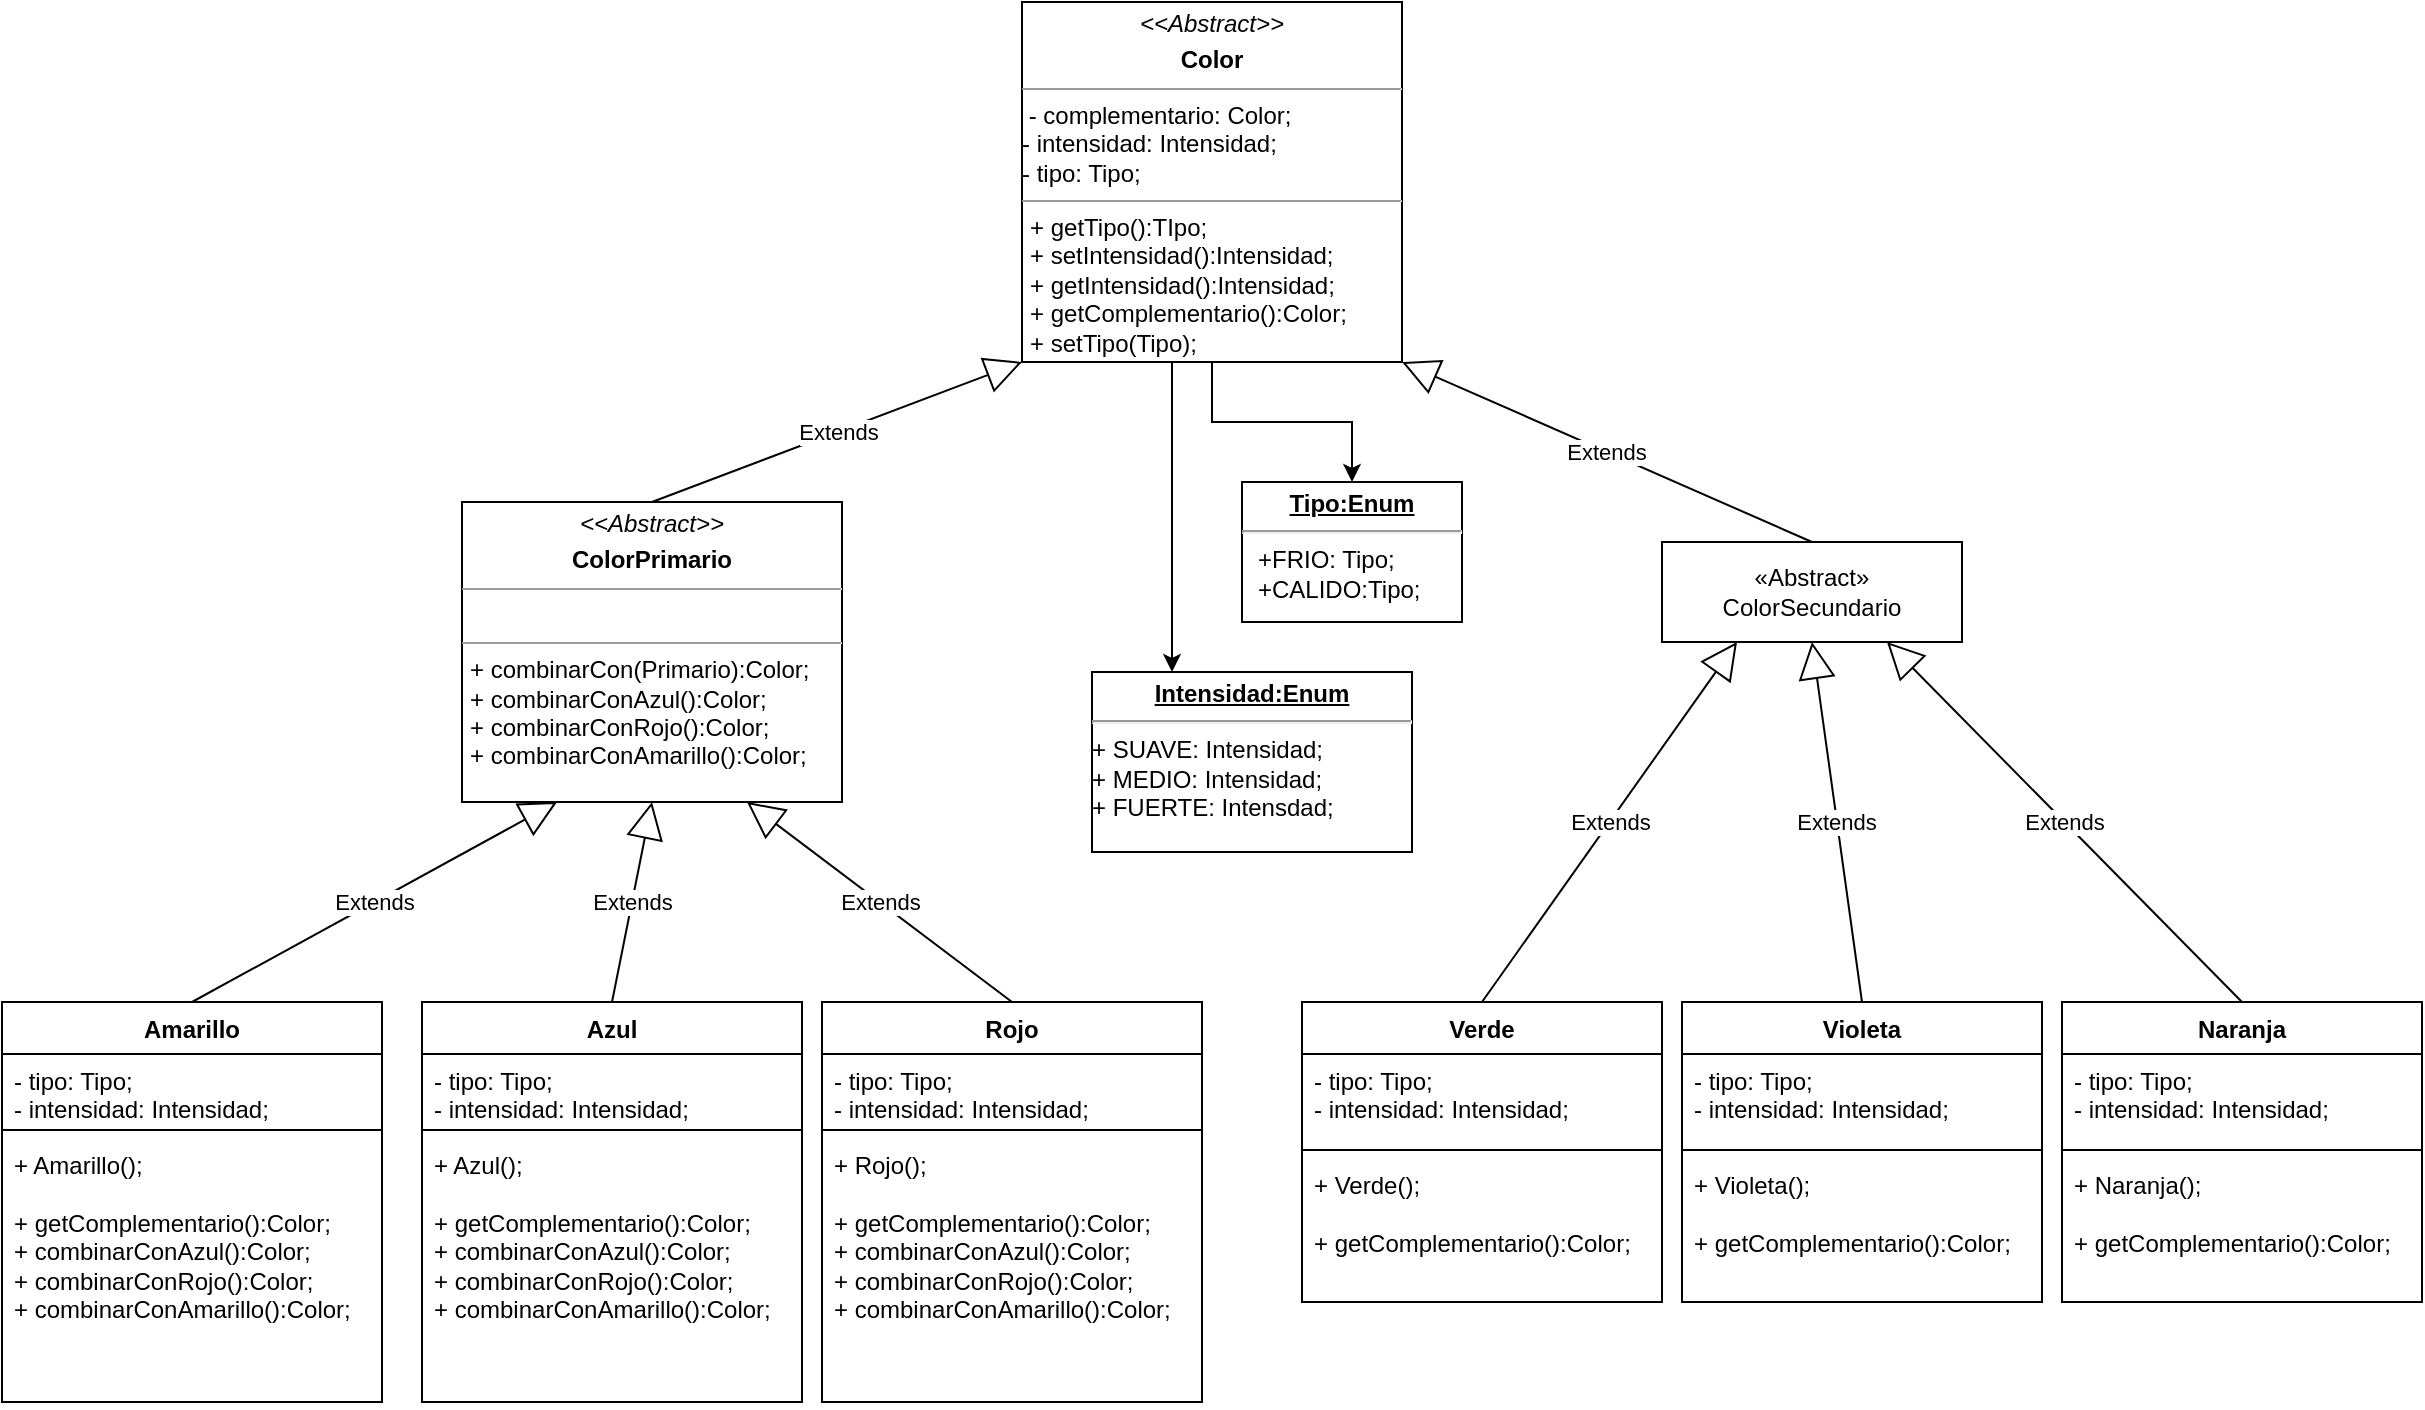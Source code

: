 <mxfile version="23.1.6" type="github">
  <diagram name="Page-1" id="pyghuf_CWXDMgK_pi5fP">
    <mxGraphModel dx="2028" dy="1053" grid="1" gridSize="10" guides="1" tooltips="1" connect="1" arrows="1" fold="1" page="1" pageScale="1" pageWidth="1100" pageHeight="850" math="0" shadow="0">
      <root>
        <mxCell id="0" />
        <mxCell id="1" parent="0" />
        <mxCell id="8REWzd8MuH-BiJDe0KrL-76" value="" style="edgeStyle=orthogonalEdgeStyle;rounded=0;orthogonalLoop=1;jettySize=auto;html=1;" edge="1" parent="1" source="8REWzd8MuH-BiJDe0KrL-38" target="8REWzd8MuH-BiJDe0KrL-66">
          <mxGeometry relative="1" as="geometry" />
        </mxCell>
        <mxCell id="8REWzd8MuH-BiJDe0KrL-77" style="edgeStyle=orthogonalEdgeStyle;rounded=0;orthogonalLoop=1;jettySize=auto;html=1;entryX=0.25;entryY=0;entryDx=0;entryDy=0;" edge="1" parent="1" source="8REWzd8MuH-BiJDe0KrL-38" target="8REWzd8MuH-BiJDe0KrL-67">
          <mxGeometry relative="1" as="geometry">
            <Array as="points">
              <mxPoint x="1065" y="300" />
              <mxPoint x="1065" y="300" />
            </Array>
          </mxGeometry>
        </mxCell>
        <mxCell id="8REWzd8MuH-BiJDe0KrL-38" value="&lt;p style=&quot;margin:0px;margin-top:4px;text-align:center;&quot;&gt;&lt;i&gt;&amp;lt;&amp;lt;Abstract&amp;gt;&amp;gt;&lt;/i&gt;&lt;/p&gt;&lt;p style=&quot;margin:0px;margin-top:4px;text-align:center;&quot;&gt;&lt;b&gt;Color&lt;/b&gt;&lt;br&gt;&lt;/p&gt;&lt;hr size=&quot;1&quot;&gt;&amp;nbsp;- complementario: Color;&lt;br&gt;- intensidad: Intensidad;&lt;br&gt;- tipo: Tipo;&lt;br&gt;&lt;hr size=&quot;1&quot;&gt;&lt;p style=&quot;margin:0px;margin-left:4px;&quot;&gt;+ getTipo():TIpo;&lt;br&gt;+ setIntensidad():Intensidad;&lt;br&gt;+ getIntensidad():Intensidad;&lt;br&gt;+ getComplementario():Color;&lt;/p&gt;&lt;p style=&quot;margin:0px;margin-left:4px;&quot;&gt;+ setTipo(Tipo);&lt;br&gt;&lt;/p&gt;" style="verticalAlign=top;align=left;overflow=fill;html=1;whiteSpace=wrap;" vertex="1" parent="1">
          <mxGeometry x="990" y="60" width="190" height="180" as="geometry" />
        </mxCell>
        <mxCell id="8REWzd8MuH-BiJDe0KrL-39" value="«Abstract»&lt;br&gt;ColorSecundario" style="html=1;dropTarget=0;whiteSpace=wrap;" vertex="1" parent="1">
          <mxGeometry x="1310" y="330" width="150" height="50" as="geometry" />
        </mxCell>
        <mxCell id="8REWzd8MuH-BiJDe0KrL-41" value="&lt;p style=&quot;margin:0px;margin-top:4px;text-align:center;&quot;&gt;&lt;i&gt;&amp;lt;&amp;lt;Abstract&amp;gt;&amp;gt;&lt;/i&gt;&lt;b&gt;&lt;br&gt;&lt;/b&gt;&lt;/p&gt;&lt;p style=&quot;margin:0px;margin-top:4px;text-align:center;&quot;&gt;&lt;b&gt;ColorPrimario&lt;/b&gt;&lt;br&gt;&lt;/p&gt;&lt;hr size=&quot;1&quot;&gt;&lt;br&gt;&lt;hr size=&quot;1&quot;&gt;&lt;p style=&quot;margin:0px;margin-left:4px;&quot;&gt;+ combinarCon(Primario):Color;&lt;br&gt;+ combinarConAzul():Color;&lt;br&gt;+ combinarConRojo():Color;&lt;br&gt;+ combinarConAmarillo():Color;&lt;/p&gt;" style="verticalAlign=top;align=left;overflow=fill;html=1;whiteSpace=wrap;" vertex="1" parent="1">
          <mxGeometry x="710" y="310" width="190" height="150" as="geometry" />
        </mxCell>
        <mxCell id="8REWzd8MuH-BiJDe0KrL-42" value="Amarillo" style="swimlane;fontStyle=1;align=center;verticalAlign=top;childLayout=stackLayout;horizontal=1;startSize=26;horizontalStack=0;resizeParent=1;resizeParentMax=0;resizeLast=0;collapsible=1;marginBottom=0;whiteSpace=wrap;html=1;" vertex="1" parent="1">
          <mxGeometry x="480" y="560" width="190" height="200" as="geometry" />
        </mxCell>
        <mxCell id="8REWzd8MuH-BiJDe0KrL-43" value="- tipo: Tipo;&lt;br&gt;- intensidad: Intensidad;" style="text;strokeColor=none;fillColor=none;align=left;verticalAlign=top;spacingLeft=4;spacingRight=4;overflow=hidden;rotatable=0;points=[[0,0.5],[1,0.5]];portConstraint=eastwest;whiteSpace=wrap;html=1;" vertex="1" parent="8REWzd8MuH-BiJDe0KrL-42">
          <mxGeometry y="26" width="190" height="34" as="geometry" />
        </mxCell>
        <mxCell id="8REWzd8MuH-BiJDe0KrL-44" value="" style="line;strokeWidth=1;fillColor=none;align=left;verticalAlign=middle;spacingTop=-1;spacingLeft=3;spacingRight=3;rotatable=0;labelPosition=right;points=[];portConstraint=eastwest;strokeColor=inherit;" vertex="1" parent="8REWzd8MuH-BiJDe0KrL-42">
          <mxGeometry y="60" width="190" height="8" as="geometry" />
        </mxCell>
        <mxCell id="8REWzd8MuH-BiJDe0KrL-45" value="+ Amarillo();&lt;br&gt;&lt;br&gt;+ getComplementario():Color;&lt;br&gt;+ combinarConAzul():Color;&lt;br&gt;+ combinarConRojo():Color;&lt;br&gt;+ combinarConAmarillo():Color;" style="text;strokeColor=none;fillColor=none;align=left;verticalAlign=top;spacingLeft=4;spacingRight=4;overflow=hidden;rotatable=0;points=[[0,0.5],[1,0.5]];portConstraint=eastwest;whiteSpace=wrap;html=1;" vertex="1" parent="8REWzd8MuH-BiJDe0KrL-42">
          <mxGeometry y="68" width="190" height="132" as="geometry" />
        </mxCell>
        <mxCell id="8REWzd8MuH-BiJDe0KrL-46" value="Azul" style="swimlane;fontStyle=1;align=center;verticalAlign=top;childLayout=stackLayout;horizontal=1;startSize=26;horizontalStack=0;resizeParent=1;resizeParentMax=0;resizeLast=0;collapsible=1;marginBottom=0;whiteSpace=wrap;html=1;" vertex="1" parent="1">
          <mxGeometry x="690" y="560" width="190" height="200" as="geometry" />
        </mxCell>
        <mxCell id="8REWzd8MuH-BiJDe0KrL-47" value="- tipo: Tipo;&lt;br&gt;- intensidad: Intensidad;" style="text;strokeColor=none;fillColor=none;align=left;verticalAlign=top;spacingLeft=4;spacingRight=4;overflow=hidden;rotatable=0;points=[[0,0.5],[1,0.5]];portConstraint=eastwest;whiteSpace=wrap;html=1;" vertex="1" parent="8REWzd8MuH-BiJDe0KrL-46">
          <mxGeometry y="26" width="190" height="34" as="geometry" />
        </mxCell>
        <mxCell id="8REWzd8MuH-BiJDe0KrL-48" value="" style="line;strokeWidth=1;fillColor=none;align=left;verticalAlign=middle;spacingTop=-1;spacingLeft=3;spacingRight=3;rotatable=0;labelPosition=right;points=[];portConstraint=eastwest;strokeColor=inherit;" vertex="1" parent="8REWzd8MuH-BiJDe0KrL-46">
          <mxGeometry y="60" width="190" height="8" as="geometry" />
        </mxCell>
        <mxCell id="8REWzd8MuH-BiJDe0KrL-49" value="+ Azul();&lt;br&gt;&lt;br&gt;+ getComplementario():Color;&lt;br&gt;+ combinarConAzul():Color;&lt;br&gt;+ combinarConRojo():Color;&lt;br&gt;+ combinarConAmarillo():Color;" style="text;strokeColor=none;fillColor=none;align=left;verticalAlign=top;spacingLeft=4;spacingRight=4;overflow=hidden;rotatable=0;points=[[0,0.5],[1,0.5]];portConstraint=eastwest;whiteSpace=wrap;html=1;" vertex="1" parent="8REWzd8MuH-BiJDe0KrL-46">
          <mxGeometry y="68" width="190" height="132" as="geometry" />
        </mxCell>
        <mxCell id="8REWzd8MuH-BiJDe0KrL-50" value="Rojo" style="swimlane;fontStyle=1;align=center;verticalAlign=top;childLayout=stackLayout;horizontal=1;startSize=26;horizontalStack=0;resizeParent=1;resizeParentMax=0;resizeLast=0;collapsible=1;marginBottom=0;whiteSpace=wrap;html=1;" vertex="1" parent="1">
          <mxGeometry x="890" y="560" width="190" height="200" as="geometry" />
        </mxCell>
        <mxCell id="8REWzd8MuH-BiJDe0KrL-51" value="- tipo: Tipo;&lt;br&gt;- intensidad: Intensidad;" style="text;strokeColor=none;fillColor=none;align=left;verticalAlign=top;spacingLeft=4;spacingRight=4;overflow=hidden;rotatable=0;points=[[0,0.5],[1,0.5]];portConstraint=eastwest;whiteSpace=wrap;html=1;" vertex="1" parent="8REWzd8MuH-BiJDe0KrL-50">
          <mxGeometry y="26" width="190" height="34" as="geometry" />
        </mxCell>
        <mxCell id="8REWzd8MuH-BiJDe0KrL-52" value="" style="line;strokeWidth=1;fillColor=none;align=left;verticalAlign=middle;spacingTop=-1;spacingLeft=3;spacingRight=3;rotatable=0;labelPosition=right;points=[];portConstraint=eastwest;strokeColor=inherit;" vertex="1" parent="8REWzd8MuH-BiJDe0KrL-50">
          <mxGeometry y="60" width="190" height="8" as="geometry" />
        </mxCell>
        <mxCell id="8REWzd8MuH-BiJDe0KrL-53" value="+ Rojo();&lt;br&gt;&lt;br&gt;+ getComplementario():Color;&lt;br&gt;+ combinarConAzul():Color;&lt;br&gt;+ combinarConRojo():Color;&lt;br&gt;+ combinarConAmarillo():Color;" style="text;strokeColor=none;fillColor=none;align=left;verticalAlign=top;spacingLeft=4;spacingRight=4;overflow=hidden;rotatable=0;points=[[0,0.5],[1,0.5]];portConstraint=eastwest;whiteSpace=wrap;html=1;" vertex="1" parent="8REWzd8MuH-BiJDe0KrL-50">
          <mxGeometry y="68" width="190" height="132" as="geometry" />
        </mxCell>
        <mxCell id="8REWzd8MuH-BiJDe0KrL-54" value="Verde" style="swimlane;fontStyle=1;align=center;verticalAlign=top;childLayout=stackLayout;horizontal=1;startSize=26;horizontalStack=0;resizeParent=1;resizeParentMax=0;resizeLast=0;collapsible=1;marginBottom=0;whiteSpace=wrap;html=1;" vertex="1" parent="1">
          <mxGeometry x="1130" y="560" width="180" height="150" as="geometry" />
        </mxCell>
        <mxCell id="8REWzd8MuH-BiJDe0KrL-55" value="- tipo: Tipo;&lt;br&gt;- intensidad: Intensidad;" style="text;strokeColor=none;fillColor=none;align=left;verticalAlign=top;spacingLeft=4;spacingRight=4;overflow=hidden;rotatable=0;points=[[0,0.5],[1,0.5]];portConstraint=eastwest;whiteSpace=wrap;html=1;" vertex="1" parent="8REWzd8MuH-BiJDe0KrL-54">
          <mxGeometry y="26" width="180" height="44" as="geometry" />
        </mxCell>
        <mxCell id="8REWzd8MuH-BiJDe0KrL-56" value="" style="line;strokeWidth=1;fillColor=none;align=left;verticalAlign=middle;spacingTop=-1;spacingLeft=3;spacingRight=3;rotatable=0;labelPosition=right;points=[];portConstraint=eastwest;strokeColor=inherit;" vertex="1" parent="8REWzd8MuH-BiJDe0KrL-54">
          <mxGeometry y="70" width="180" height="8" as="geometry" />
        </mxCell>
        <mxCell id="8REWzd8MuH-BiJDe0KrL-57" value="+ Verde();&lt;br&gt;&lt;br&gt;+ getComplementario():Color;" style="text;strokeColor=none;fillColor=none;align=left;verticalAlign=top;spacingLeft=4;spacingRight=4;overflow=hidden;rotatable=0;points=[[0,0.5],[1,0.5]];portConstraint=eastwest;whiteSpace=wrap;html=1;" vertex="1" parent="8REWzd8MuH-BiJDe0KrL-54">
          <mxGeometry y="78" width="180" height="72" as="geometry" />
        </mxCell>
        <mxCell id="8REWzd8MuH-BiJDe0KrL-58" value="Violeta" style="swimlane;fontStyle=1;align=center;verticalAlign=top;childLayout=stackLayout;horizontal=1;startSize=26;horizontalStack=0;resizeParent=1;resizeParentMax=0;resizeLast=0;collapsible=1;marginBottom=0;whiteSpace=wrap;html=1;" vertex="1" parent="1">
          <mxGeometry x="1320" y="560" width="180" height="150" as="geometry" />
        </mxCell>
        <mxCell id="8REWzd8MuH-BiJDe0KrL-59" value="- tipo: Tipo;&lt;br&gt;- intensidad: Intensidad;" style="text;strokeColor=none;fillColor=none;align=left;verticalAlign=top;spacingLeft=4;spacingRight=4;overflow=hidden;rotatable=0;points=[[0,0.5],[1,0.5]];portConstraint=eastwest;whiteSpace=wrap;html=1;" vertex="1" parent="8REWzd8MuH-BiJDe0KrL-58">
          <mxGeometry y="26" width="180" height="44" as="geometry" />
        </mxCell>
        <mxCell id="8REWzd8MuH-BiJDe0KrL-60" value="" style="line;strokeWidth=1;fillColor=none;align=left;verticalAlign=middle;spacingTop=-1;spacingLeft=3;spacingRight=3;rotatable=0;labelPosition=right;points=[];portConstraint=eastwest;strokeColor=inherit;" vertex="1" parent="8REWzd8MuH-BiJDe0KrL-58">
          <mxGeometry y="70" width="180" height="8" as="geometry" />
        </mxCell>
        <mxCell id="8REWzd8MuH-BiJDe0KrL-61" value="+ Violeta();&lt;br&gt;&lt;br&gt;+ getComplementario():Color;" style="text;strokeColor=none;fillColor=none;align=left;verticalAlign=top;spacingLeft=4;spacingRight=4;overflow=hidden;rotatable=0;points=[[0,0.5],[1,0.5]];portConstraint=eastwest;whiteSpace=wrap;html=1;" vertex="1" parent="8REWzd8MuH-BiJDe0KrL-58">
          <mxGeometry y="78" width="180" height="72" as="geometry" />
        </mxCell>
        <mxCell id="8REWzd8MuH-BiJDe0KrL-62" value="Naranja" style="swimlane;fontStyle=1;align=center;verticalAlign=top;childLayout=stackLayout;horizontal=1;startSize=26;horizontalStack=0;resizeParent=1;resizeParentMax=0;resizeLast=0;collapsible=1;marginBottom=0;whiteSpace=wrap;html=1;" vertex="1" parent="1">
          <mxGeometry x="1510" y="560" width="180" height="150" as="geometry" />
        </mxCell>
        <mxCell id="8REWzd8MuH-BiJDe0KrL-63" value="- tipo: Tipo;&lt;br&gt;- intensidad: Intensidad;" style="text;strokeColor=none;fillColor=none;align=left;verticalAlign=top;spacingLeft=4;spacingRight=4;overflow=hidden;rotatable=0;points=[[0,0.5],[1,0.5]];portConstraint=eastwest;whiteSpace=wrap;html=1;" vertex="1" parent="8REWzd8MuH-BiJDe0KrL-62">
          <mxGeometry y="26" width="180" height="44" as="geometry" />
        </mxCell>
        <mxCell id="8REWzd8MuH-BiJDe0KrL-64" value="" style="line;strokeWidth=1;fillColor=none;align=left;verticalAlign=middle;spacingTop=-1;spacingLeft=3;spacingRight=3;rotatable=0;labelPosition=right;points=[];portConstraint=eastwest;strokeColor=inherit;" vertex="1" parent="8REWzd8MuH-BiJDe0KrL-62">
          <mxGeometry y="70" width="180" height="8" as="geometry" />
        </mxCell>
        <mxCell id="8REWzd8MuH-BiJDe0KrL-65" value="+ Naranja();&lt;br&gt;&lt;br&gt;+ getComplementario():Color;" style="text;strokeColor=none;fillColor=none;align=left;verticalAlign=top;spacingLeft=4;spacingRight=4;overflow=hidden;rotatable=0;points=[[0,0.5],[1,0.5]];portConstraint=eastwest;whiteSpace=wrap;html=1;" vertex="1" parent="8REWzd8MuH-BiJDe0KrL-62">
          <mxGeometry y="78" width="180" height="72" as="geometry" />
        </mxCell>
        <mxCell id="8REWzd8MuH-BiJDe0KrL-66" value="&lt;p style=&quot;margin:0px;margin-top:4px;text-align:center;text-decoration:underline;&quot;&gt;&lt;b&gt;Tipo:Enum&lt;/b&gt;&lt;/p&gt;&lt;hr&gt;&lt;p style=&quot;margin:0px;margin-left:8px;&quot;&gt;+FRIO: Tipo;&lt;/p&gt;&lt;p style=&quot;margin:0px;margin-left:8px;&quot;&gt;+CALIDO:Tipo;&lt;br&gt;&lt;/p&gt;" style="verticalAlign=top;align=left;overflow=fill;html=1;whiteSpace=wrap;" vertex="1" parent="1">
          <mxGeometry x="1100" y="300" width="110" height="70" as="geometry" />
        </mxCell>
        <mxCell id="8REWzd8MuH-BiJDe0KrL-67" value="&lt;p style=&quot;margin:0px;margin-top:4px;text-align:center;text-decoration:underline;&quot;&gt;&lt;b&gt;Intensidad:Enum&lt;/b&gt;&lt;/p&gt;&lt;hr&gt;+ SUAVE: Intensidad;&lt;br&gt;+ MEDIO: Intensidad;&lt;br&gt;+ FUERTE: Intensdad;&lt;div&gt;&lt;br/&gt;&lt;/div&gt;" style="verticalAlign=top;align=left;overflow=fill;html=1;whiteSpace=wrap;" vertex="1" parent="1">
          <mxGeometry x="1025" y="395" width="160" height="90" as="geometry" />
        </mxCell>
        <mxCell id="8REWzd8MuH-BiJDe0KrL-68" value="Extends" style="endArrow=block;endSize=16;endFill=0;html=1;rounded=0;entryX=0.5;entryY=1;entryDx=0;entryDy=0;exitX=0.5;exitY=0;exitDx=0;exitDy=0;" edge="1" parent="1" source="8REWzd8MuH-BiJDe0KrL-58" target="8REWzd8MuH-BiJDe0KrL-39">
          <mxGeometry width="160" relative="1" as="geometry">
            <mxPoint x="1310" y="450" as="sourcePoint" />
            <mxPoint x="1470" y="450" as="targetPoint" />
          </mxGeometry>
        </mxCell>
        <mxCell id="8REWzd8MuH-BiJDe0KrL-69" value="Extends" style="endArrow=block;endSize=16;endFill=0;html=1;rounded=0;entryX=0.25;entryY=1;entryDx=0;entryDy=0;exitX=0.5;exitY=0;exitDx=0;exitDy=0;" edge="1" parent="1" source="8REWzd8MuH-BiJDe0KrL-54" target="8REWzd8MuH-BiJDe0KrL-39">
          <mxGeometry width="160" relative="1" as="geometry">
            <mxPoint x="1320" y="460" as="sourcePoint" />
            <mxPoint x="1480" y="460" as="targetPoint" />
          </mxGeometry>
        </mxCell>
        <mxCell id="8REWzd8MuH-BiJDe0KrL-70" value="Extends" style="endArrow=block;endSize=16;endFill=0;html=1;rounded=0;entryX=0.75;entryY=1;entryDx=0;entryDy=0;exitX=0.5;exitY=0;exitDx=0;exitDy=0;" edge="1" parent="1" source="8REWzd8MuH-BiJDe0KrL-62" target="8REWzd8MuH-BiJDe0KrL-39">
          <mxGeometry width="160" relative="1" as="geometry">
            <mxPoint x="1330" y="470" as="sourcePoint" />
            <mxPoint x="1490" y="470" as="targetPoint" />
          </mxGeometry>
        </mxCell>
        <mxCell id="8REWzd8MuH-BiJDe0KrL-71" value="Extends" style="endArrow=block;endSize=16;endFill=0;html=1;rounded=0;entryX=0.75;entryY=1;entryDx=0;entryDy=0;exitX=0.5;exitY=0;exitDx=0;exitDy=0;" edge="1" parent="1" source="8REWzd8MuH-BiJDe0KrL-50" target="8REWzd8MuH-BiJDe0KrL-41">
          <mxGeometry width="160" relative="1" as="geometry">
            <mxPoint x="800" y="500" as="sourcePoint" />
            <mxPoint x="960" y="500" as="targetPoint" />
          </mxGeometry>
        </mxCell>
        <mxCell id="8REWzd8MuH-BiJDe0KrL-72" value="Extends" style="endArrow=block;endSize=16;endFill=0;html=1;rounded=0;entryX=0.25;entryY=1;entryDx=0;entryDy=0;exitX=0.5;exitY=0;exitDx=0;exitDy=0;" edge="1" parent="1" source="8REWzd8MuH-BiJDe0KrL-42" target="8REWzd8MuH-BiJDe0KrL-41">
          <mxGeometry width="160" relative="1" as="geometry">
            <mxPoint x="480" y="410" as="sourcePoint" />
            <mxPoint x="640" y="410" as="targetPoint" />
          </mxGeometry>
        </mxCell>
        <mxCell id="8REWzd8MuH-BiJDe0KrL-73" value="Extends" style="endArrow=block;endSize=16;endFill=0;html=1;rounded=0;entryX=0.5;entryY=1;entryDx=0;entryDy=0;exitX=0.5;exitY=0;exitDx=0;exitDy=0;" edge="1" parent="1" source="8REWzd8MuH-BiJDe0KrL-46" target="8REWzd8MuH-BiJDe0KrL-41">
          <mxGeometry width="160" relative="1" as="geometry">
            <mxPoint x="420" y="450" as="sourcePoint" />
            <mxPoint x="580" y="450" as="targetPoint" />
          </mxGeometry>
        </mxCell>
        <mxCell id="8REWzd8MuH-BiJDe0KrL-74" value="Extends" style="endArrow=block;endSize=16;endFill=0;html=1;rounded=0;entryX=0;entryY=1;entryDx=0;entryDy=0;exitX=0.5;exitY=0;exitDx=0;exitDy=0;" edge="1" parent="1" source="8REWzd8MuH-BiJDe0KrL-41" target="8REWzd8MuH-BiJDe0KrL-38">
          <mxGeometry width="160" relative="1" as="geometry">
            <mxPoint x="750" y="240" as="sourcePoint" />
            <mxPoint x="910" y="240" as="targetPoint" />
          </mxGeometry>
        </mxCell>
        <mxCell id="8REWzd8MuH-BiJDe0KrL-75" value="Extends" style="endArrow=block;endSize=16;endFill=0;html=1;rounded=0;entryX=1;entryY=1;entryDx=0;entryDy=0;exitX=0.5;exitY=0;exitDx=0;exitDy=0;" edge="1" parent="1" source="8REWzd8MuH-BiJDe0KrL-39" target="8REWzd8MuH-BiJDe0KrL-38">
          <mxGeometry width="160" relative="1" as="geometry">
            <mxPoint x="1250" y="290" as="sourcePoint" />
            <mxPoint x="1410" y="290" as="targetPoint" />
          </mxGeometry>
        </mxCell>
      </root>
    </mxGraphModel>
  </diagram>
</mxfile>
